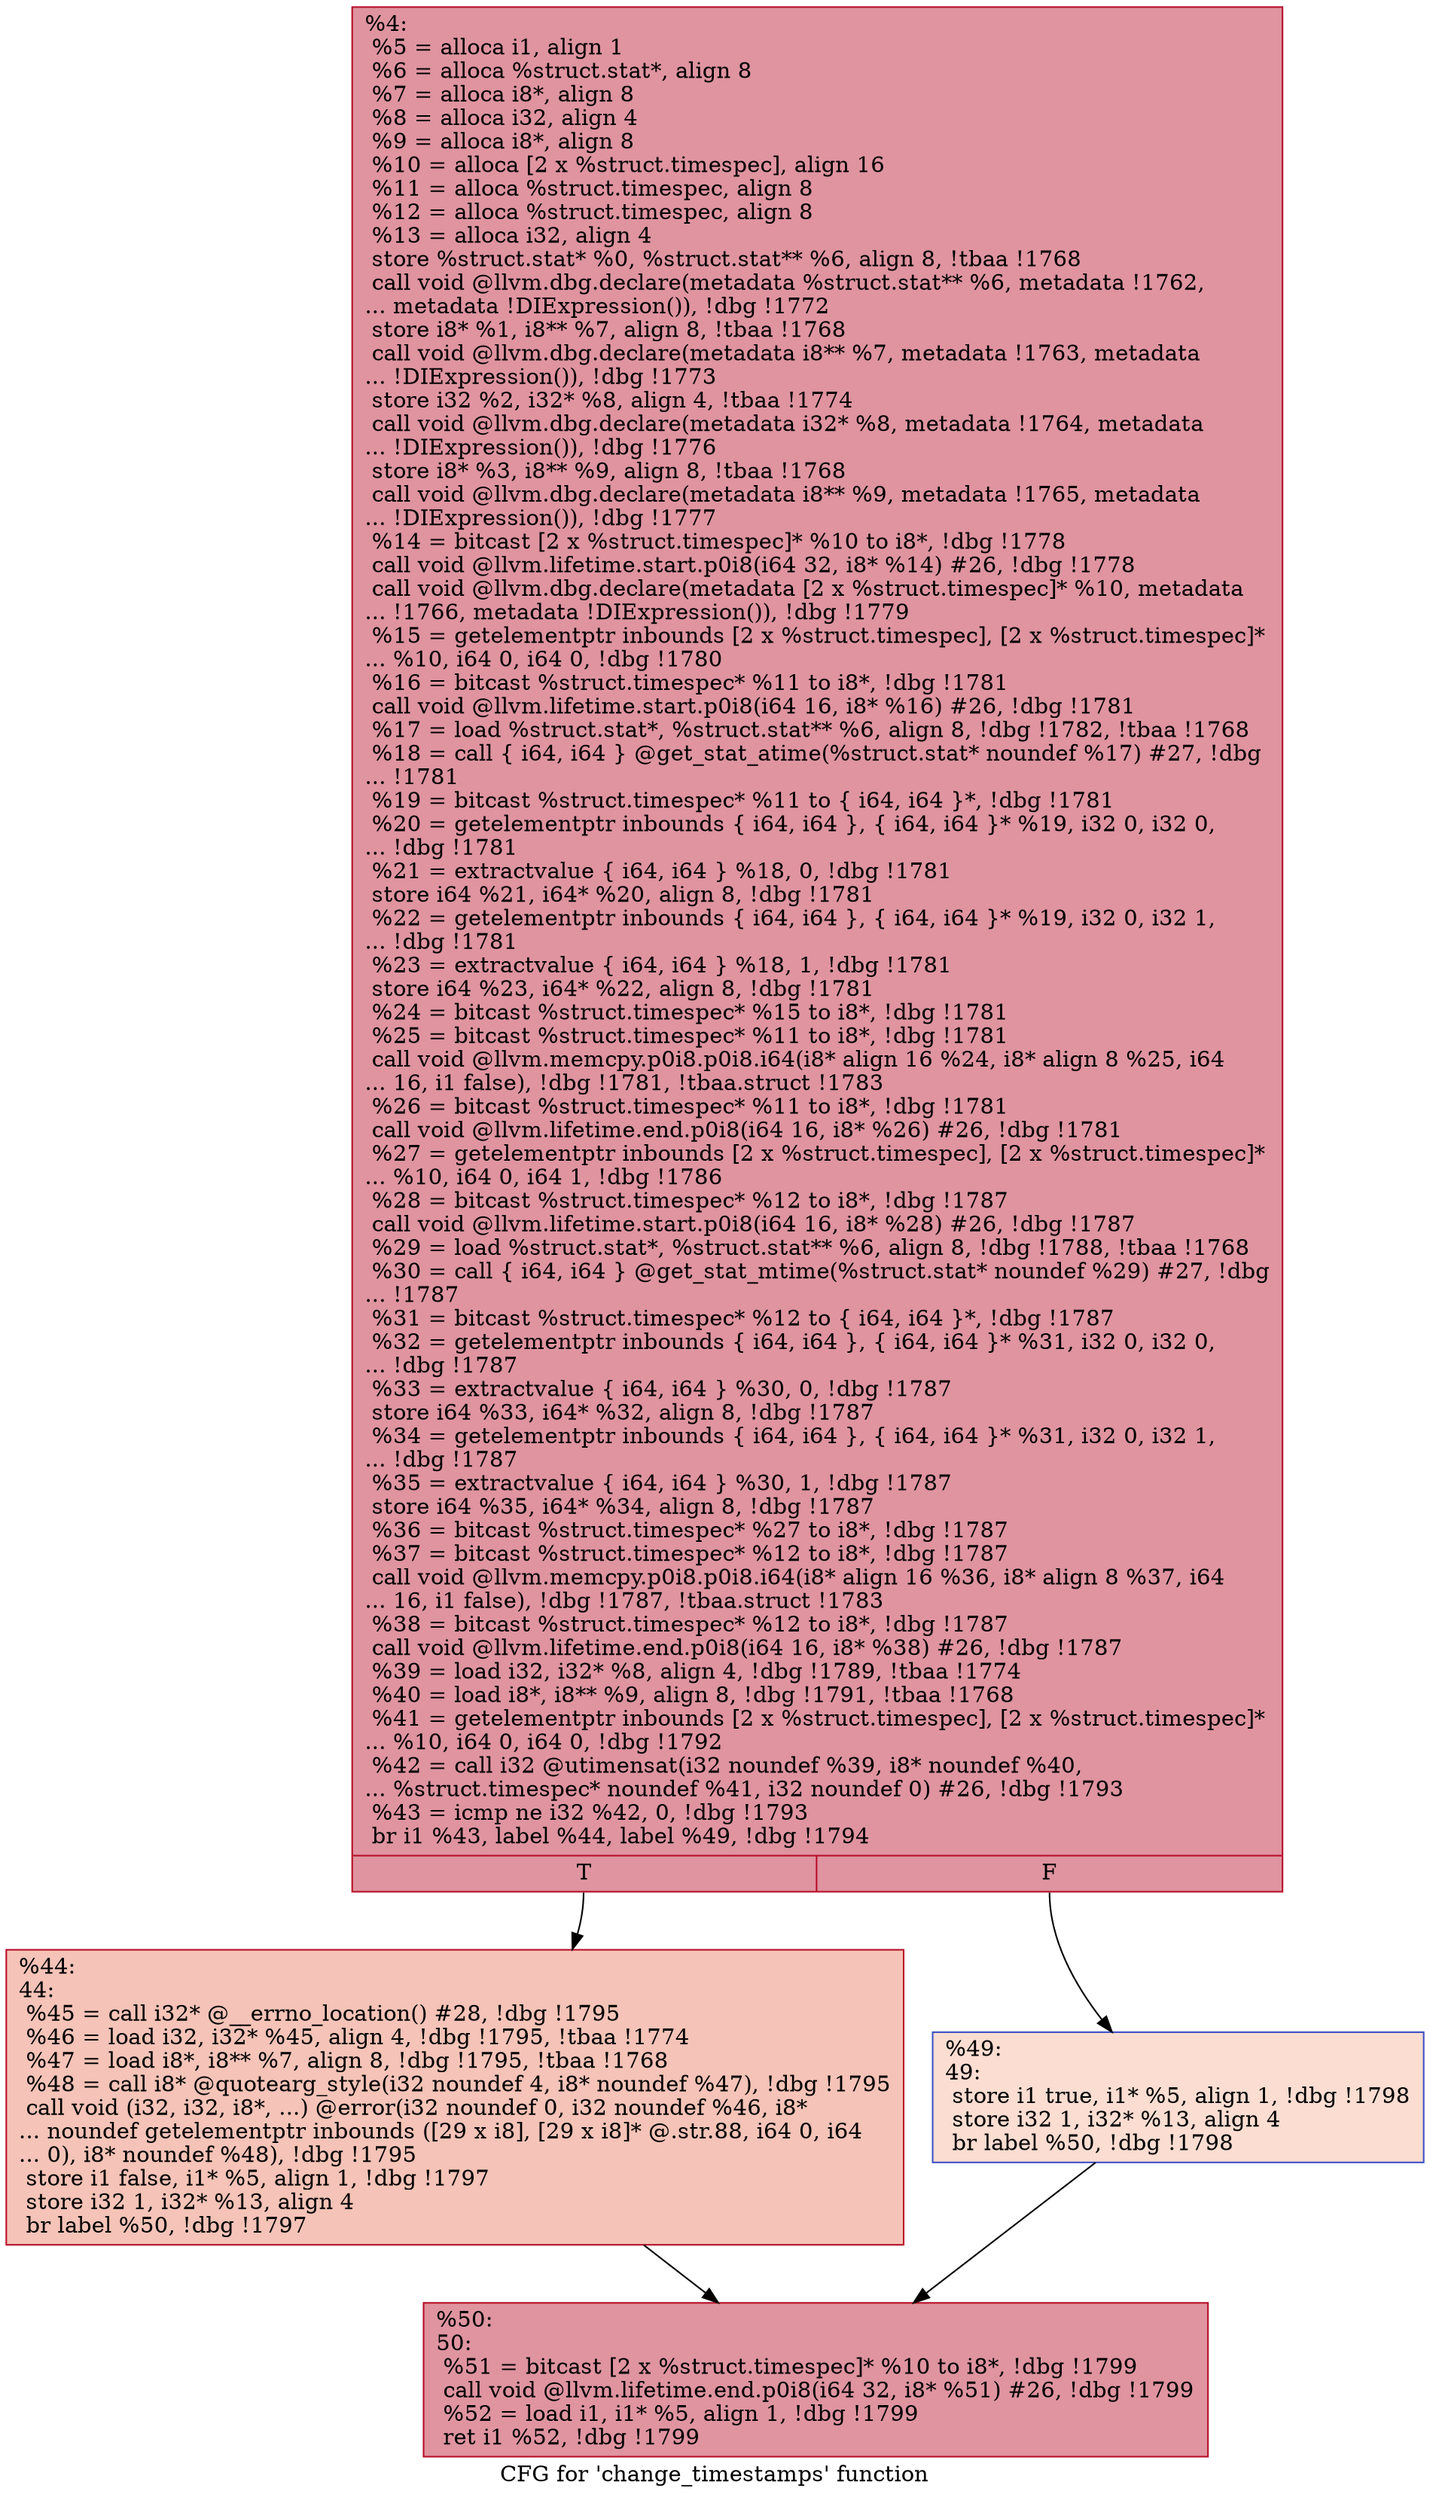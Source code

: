 digraph "CFG for 'change_timestamps' function" {
	label="CFG for 'change_timestamps' function";

	Node0x16f24b0 [shape=record,color="#b70d28ff", style=filled, fillcolor="#b70d2870",label="{%4:\l  %5 = alloca i1, align 1\l  %6 = alloca %struct.stat*, align 8\l  %7 = alloca i8*, align 8\l  %8 = alloca i32, align 4\l  %9 = alloca i8*, align 8\l  %10 = alloca [2 x %struct.timespec], align 16\l  %11 = alloca %struct.timespec, align 8\l  %12 = alloca %struct.timespec, align 8\l  %13 = alloca i32, align 4\l  store %struct.stat* %0, %struct.stat** %6, align 8, !tbaa !1768\l  call void @llvm.dbg.declare(metadata %struct.stat** %6, metadata !1762,\l... metadata !DIExpression()), !dbg !1772\l  store i8* %1, i8** %7, align 8, !tbaa !1768\l  call void @llvm.dbg.declare(metadata i8** %7, metadata !1763, metadata\l... !DIExpression()), !dbg !1773\l  store i32 %2, i32* %8, align 4, !tbaa !1774\l  call void @llvm.dbg.declare(metadata i32* %8, metadata !1764, metadata\l... !DIExpression()), !dbg !1776\l  store i8* %3, i8** %9, align 8, !tbaa !1768\l  call void @llvm.dbg.declare(metadata i8** %9, metadata !1765, metadata\l... !DIExpression()), !dbg !1777\l  %14 = bitcast [2 x %struct.timespec]* %10 to i8*, !dbg !1778\l  call void @llvm.lifetime.start.p0i8(i64 32, i8* %14) #26, !dbg !1778\l  call void @llvm.dbg.declare(metadata [2 x %struct.timespec]* %10, metadata\l... !1766, metadata !DIExpression()), !dbg !1779\l  %15 = getelementptr inbounds [2 x %struct.timespec], [2 x %struct.timespec]*\l... %10, i64 0, i64 0, !dbg !1780\l  %16 = bitcast %struct.timespec* %11 to i8*, !dbg !1781\l  call void @llvm.lifetime.start.p0i8(i64 16, i8* %16) #26, !dbg !1781\l  %17 = load %struct.stat*, %struct.stat** %6, align 8, !dbg !1782, !tbaa !1768\l  %18 = call \{ i64, i64 \} @get_stat_atime(%struct.stat* noundef %17) #27, !dbg\l... !1781\l  %19 = bitcast %struct.timespec* %11 to \{ i64, i64 \}*, !dbg !1781\l  %20 = getelementptr inbounds \{ i64, i64 \}, \{ i64, i64 \}* %19, i32 0, i32 0,\l... !dbg !1781\l  %21 = extractvalue \{ i64, i64 \} %18, 0, !dbg !1781\l  store i64 %21, i64* %20, align 8, !dbg !1781\l  %22 = getelementptr inbounds \{ i64, i64 \}, \{ i64, i64 \}* %19, i32 0, i32 1,\l... !dbg !1781\l  %23 = extractvalue \{ i64, i64 \} %18, 1, !dbg !1781\l  store i64 %23, i64* %22, align 8, !dbg !1781\l  %24 = bitcast %struct.timespec* %15 to i8*, !dbg !1781\l  %25 = bitcast %struct.timespec* %11 to i8*, !dbg !1781\l  call void @llvm.memcpy.p0i8.p0i8.i64(i8* align 16 %24, i8* align 8 %25, i64\l... 16, i1 false), !dbg !1781, !tbaa.struct !1783\l  %26 = bitcast %struct.timespec* %11 to i8*, !dbg !1781\l  call void @llvm.lifetime.end.p0i8(i64 16, i8* %26) #26, !dbg !1781\l  %27 = getelementptr inbounds [2 x %struct.timespec], [2 x %struct.timespec]*\l... %10, i64 0, i64 1, !dbg !1786\l  %28 = bitcast %struct.timespec* %12 to i8*, !dbg !1787\l  call void @llvm.lifetime.start.p0i8(i64 16, i8* %28) #26, !dbg !1787\l  %29 = load %struct.stat*, %struct.stat** %6, align 8, !dbg !1788, !tbaa !1768\l  %30 = call \{ i64, i64 \} @get_stat_mtime(%struct.stat* noundef %29) #27, !dbg\l... !1787\l  %31 = bitcast %struct.timespec* %12 to \{ i64, i64 \}*, !dbg !1787\l  %32 = getelementptr inbounds \{ i64, i64 \}, \{ i64, i64 \}* %31, i32 0, i32 0,\l... !dbg !1787\l  %33 = extractvalue \{ i64, i64 \} %30, 0, !dbg !1787\l  store i64 %33, i64* %32, align 8, !dbg !1787\l  %34 = getelementptr inbounds \{ i64, i64 \}, \{ i64, i64 \}* %31, i32 0, i32 1,\l... !dbg !1787\l  %35 = extractvalue \{ i64, i64 \} %30, 1, !dbg !1787\l  store i64 %35, i64* %34, align 8, !dbg !1787\l  %36 = bitcast %struct.timespec* %27 to i8*, !dbg !1787\l  %37 = bitcast %struct.timespec* %12 to i8*, !dbg !1787\l  call void @llvm.memcpy.p0i8.p0i8.i64(i8* align 16 %36, i8* align 8 %37, i64\l... 16, i1 false), !dbg !1787, !tbaa.struct !1783\l  %38 = bitcast %struct.timespec* %12 to i8*, !dbg !1787\l  call void @llvm.lifetime.end.p0i8(i64 16, i8* %38) #26, !dbg !1787\l  %39 = load i32, i32* %8, align 4, !dbg !1789, !tbaa !1774\l  %40 = load i8*, i8** %9, align 8, !dbg !1791, !tbaa !1768\l  %41 = getelementptr inbounds [2 x %struct.timespec], [2 x %struct.timespec]*\l... %10, i64 0, i64 0, !dbg !1792\l  %42 = call i32 @utimensat(i32 noundef %39, i8* noundef %40,\l... %struct.timespec* noundef %41, i32 noundef 0) #26, !dbg !1793\l  %43 = icmp ne i32 %42, 0, !dbg !1793\l  br i1 %43, label %44, label %49, !dbg !1794\l|{<s0>T|<s1>F}}"];
	Node0x16f24b0:s0 -> Node0x16f2570;
	Node0x16f24b0:s1 -> Node0x16f25c0;
	Node0x16f2570 [shape=record,color="#b70d28ff", style=filled, fillcolor="#e8765c70",label="{%44:\l44:                                               \l  %45 = call i32* @__errno_location() #28, !dbg !1795\l  %46 = load i32, i32* %45, align 4, !dbg !1795, !tbaa !1774\l  %47 = load i8*, i8** %7, align 8, !dbg !1795, !tbaa !1768\l  %48 = call i8* @quotearg_style(i32 noundef 4, i8* noundef %47), !dbg !1795\l  call void (i32, i32, i8*, ...) @error(i32 noundef 0, i32 noundef %46, i8*\l... noundef getelementptr inbounds ([29 x i8], [29 x i8]* @.str.88, i64 0, i64\l... 0), i8* noundef %48), !dbg !1795\l  store i1 false, i1* %5, align 1, !dbg !1797\l  store i32 1, i32* %13, align 4\l  br label %50, !dbg !1797\l}"];
	Node0x16f2570 -> Node0x16f2610;
	Node0x16f25c0 [shape=record,color="#3d50c3ff", style=filled, fillcolor="#f7b39670",label="{%49:\l49:                                               \l  store i1 true, i1* %5, align 1, !dbg !1798\l  store i32 1, i32* %13, align 4\l  br label %50, !dbg !1798\l}"];
	Node0x16f25c0 -> Node0x16f2610;
	Node0x16f2610 [shape=record,color="#b70d28ff", style=filled, fillcolor="#b70d2870",label="{%50:\l50:                                               \l  %51 = bitcast [2 x %struct.timespec]* %10 to i8*, !dbg !1799\l  call void @llvm.lifetime.end.p0i8(i64 32, i8* %51) #26, !dbg !1799\l  %52 = load i1, i1* %5, align 1, !dbg !1799\l  ret i1 %52, !dbg !1799\l}"];
}
